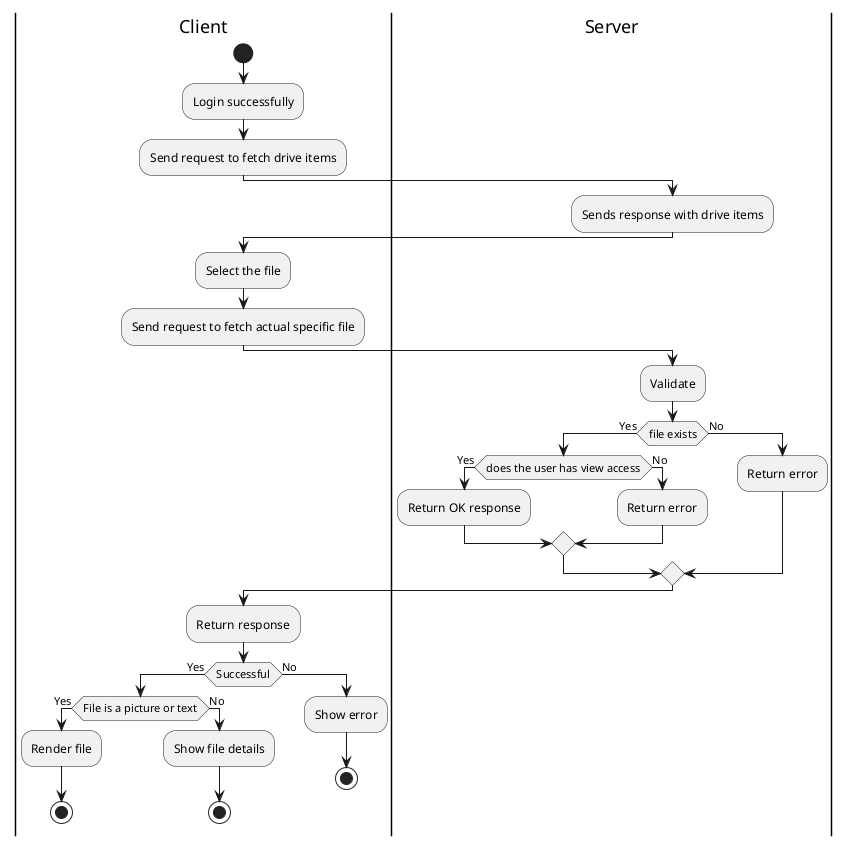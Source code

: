 @startuml View File
|Client|
start
|Client|
:Login successfully;
:Send request to fetch drive items;
|Server|
:Sends response with drive items;
|Client|
:Select the file;
:Send request to fetch actual specific file;
|Server|
:Validate;
if (file exists) then
 ->Yes;
 if (does the user has view access) then
  ->Yes;
  :Return OK response;
 else
  ->No;
  :Return error;
 endif
else
 -> No;
 :Return error;
endif
|Client|
:Return response;
if(Successful) then
 ->Yes;
 if(File is a picture or text) then
  ->Yes;
  :Render file;
  stop
 else
  ->No;
  :Show file details;
  stop
 endif
else
 ->No;
 :Show error;
 stop
endif
@enduml
